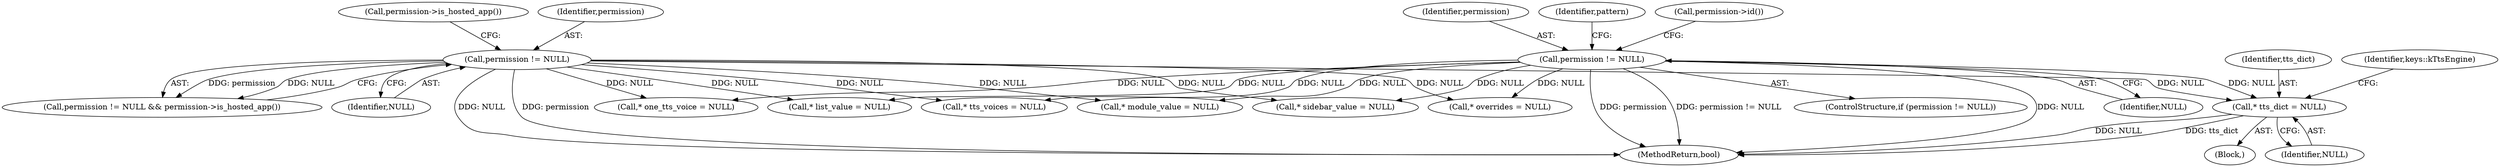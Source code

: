 digraph "0_Chrome_c63f2b7fe4fe2977f858a8e36d5f48db17eff2e7_30@pointer" {
"1002154" [label="(Call,* tts_dict = NULL)"];
"1001421" [label="(Call,permission != NULL)"];
"1001446" [label="(Call,permission != NULL)"];
"1001680" [label="(Call,* list_value = NULL)"];
"1001421" [label="(Call,permission != NULL)"];
"1001447" [label="(Identifier,permission)"];
"1001445" [label="(Call,permission != NULL && permission->is_hosted_app())"];
"1001422" [label="(Identifier,permission)"];
"1001466" [label="(Identifier,pattern)"];
"1002175" [label="(Call,* tts_voices = NULL)"];
"1002152" [label="(Block,)"];
"1001449" [label="(Call,permission->is_hosted_app())"];
"1001446" [label="(Call,permission != NULL)"];
"1002113" [label="(Call,* sidebar_value = NULL)"];
"1002154" [label="(Call,* tts_dict = NULL)"];
"1001615" [label="(Call,* overrides = NULL)"];
"1002155" [label="(Identifier,tts_dict)"];
"1002203" [label="(Call,* one_tts_voice = NULL)"];
"1001428" [label="(Call,permission->id())"];
"1001420" [label="(ControlStructure,if (permission != NULL))"];
"1002160" [label="(Identifier,keys::kTtsEngine)"];
"1002448" [label="(MethodReturn,bool)"];
"1001448" [label="(Identifier,NULL)"];
"1002156" [label="(Identifier,NULL)"];
"1001708" [label="(Call,* module_value = NULL)"];
"1001423" [label="(Identifier,NULL)"];
"1002154" -> "1002152"  [label="AST: "];
"1002154" -> "1002156"  [label="CFG: "];
"1002155" -> "1002154"  [label="AST: "];
"1002156" -> "1002154"  [label="AST: "];
"1002160" -> "1002154"  [label="CFG: "];
"1002154" -> "1002448"  [label="DDG: NULL"];
"1002154" -> "1002448"  [label="DDG: tts_dict"];
"1001421" -> "1002154"  [label="DDG: NULL"];
"1001446" -> "1002154"  [label="DDG: NULL"];
"1001421" -> "1001420"  [label="AST: "];
"1001421" -> "1001423"  [label="CFG: "];
"1001422" -> "1001421"  [label="AST: "];
"1001423" -> "1001421"  [label="AST: "];
"1001428" -> "1001421"  [label="CFG: "];
"1001466" -> "1001421"  [label="CFG: "];
"1001421" -> "1002448"  [label="DDG: permission"];
"1001421" -> "1002448"  [label="DDG: permission != NULL"];
"1001421" -> "1002448"  [label="DDG: NULL"];
"1001421" -> "1001615"  [label="DDG: NULL"];
"1001421" -> "1001680"  [label="DDG: NULL"];
"1001421" -> "1001708"  [label="DDG: NULL"];
"1001421" -> "1002113"  [label="DDG: NULL"];
"1001421" -> "1002175"  [label="DDG: NULL"];
"1001421" -> "1002203"  [label="DDG: NULL"];
"1001446" -> "1001445"  [label="AST: "];
"1001446" -> "1001448"  [label="CFG: "];
"1001447" -> "1001446"  [label="AST: "];
"1001448" -> "1001446"  [label="AST: "];
"1001449" -> "1001446"  [label="CFG: "];
"1001445" -> "1001446"  [label="CFG: "];
"1001446" -> "1002448"  [label="DDG: NULL"];
"1001446" -> "1002448"  [label="DDG: permission"];
"1001446" -> "1001445"  [label="DDG: permission"];
"1001446" -> "1001445"  [label="DDG: NULL"];
"1001446" -> "1001615"  [label="DDG: NULL"];
"1001446" -> "1001680"  [label="DDG: NULL"];
"1001446" -> "1001708"  [label="DDG: NULL"];
"1001446" -> "1002113"  [label="DDG: NULL"];
"1001446" -> "1002175"  [label="DDG: NULL"];
"1001446" -> "1002203"  [label="DDG: NULL"];
}
